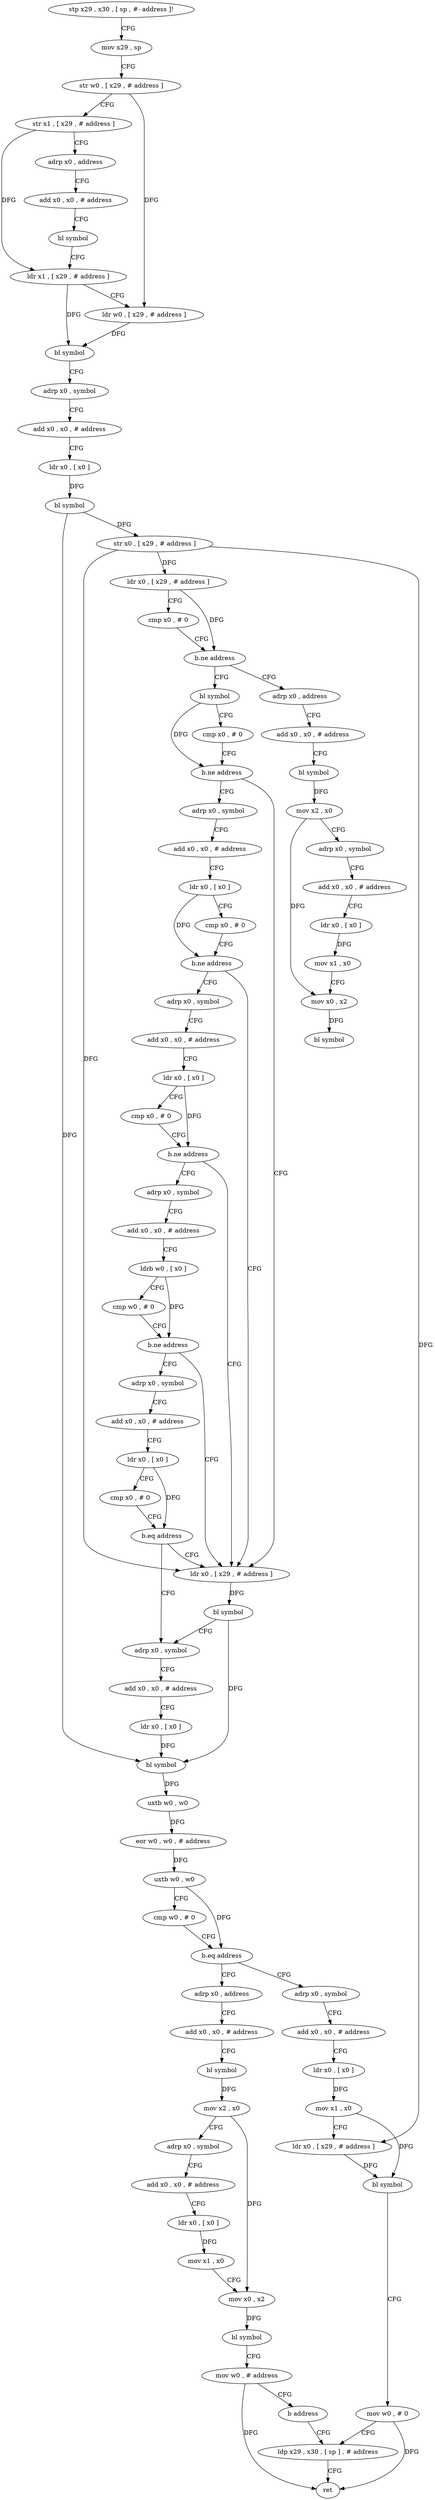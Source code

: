 digraph "func" {
"4220888" [label = "stp x29 , x30 , [ sp , #- address ]!" ]
"4220892" [label = "mov x29 , sp" ]
"4220896" [label = "str w0 , [ x29 , # address ]" ]
"4220900" [label = "str x1 , [ x29 , # address ]" ]
"4220904" [label = "adrp x0 , address" ]
"4220908" [label = "add x0 , x0 , # address" ]
"4220912" [label = "bl symbol" ]
"4220916" [label = "ldr x1 , [ x29 , # address ]" ]
"4220920" [label = "ldr w0 , [ x29 , # address ]" ]
"4220924" [label = "bl symbol" ]
"4220928" [label = "adrp x0 , symbol" ]
"4220932" [label = "add x0 , x0 , # address" ]
"4220936" [label = "ldr x0 , [ x0 ]" ]
"4220940" [label = "bl symbol" ]
"4220944" [label = "str x0 , [ x29 , # address ]" ]
"4220948" [label = "ldr x0 , [ x29 , # address ]" ]
"4220952" [label = "cmp x0 , # 0" ]
"4220956" [label = "b.ne address" ]
"4221000" [label = "bl symbol" ]
"4220960" [label = "adrp x0 , address" ]
"4221004" [label = "cmp x0 , # 0" ]
"4221008" [label = "b.ne address" ]
"4221092" [label = "ldr x0 , [ x29 , # address ]" ]
"4221012" [label = "adrp x0 , symbol" ]
"4220964" [label = "add x0 , x0 , # address" ]
"4220968" [label = "bl symbol" ]
"4220972" [label = "mov x2 , x0" ]
"4220976" [label = "adrp x0 , symbol" ]
"4220980" [label = "add x0 , x0 , # address" ]
"4220984" [label = "ldr x0 , [ x0 ]" ]
"4220988" [label = "mov x1 , x0" ]
"4220992" [label = "mov x0 , x2" ]
"4220996" [label = "bl symbol" ]
"4221096" [label = "bl symbol" ]
"4221100" [label = "adrp x0 , symbol" ]
"4221016" [label = "add x0 , x0 , # address" ]
"4221020" [label = "ldr x0 , [ x0 ]" ]
"4221024" [label = "cmp x0 , # 0" ]
"4221028" [label = "b.ne address" ]
"4221032" [label = "adrp x0 , symbol" ]
"4221184" [label = "adrp x0 , symbol" ]
"4221188" [label = "add x0 , x0 , # address" ]
"4221192" [label = "ldr x0 , [ x0 ]" ]
"4221196" [label = "mov x1 , x0" ]
"4221200" [label = "ldr x0 , [ x29 , # address ]" ]
"4221204" [label = "bl symbol" ]
"4221208" [label = "mov w0 , # 0" ]
"4221212" [label = "ldp x29 , x30 , [ sp ] , # address" ]
"4221136" [label = "adrp x0 , address" ]
"4221140" [label = "add x0 , x0 , # address" ]
"4221144" [label = "bl symbol" ]
"4221148" [label = "mov x2 , x0" ]
"4221152" [label = "adrp x0 , symbol" ]
"4221156" [label = "add x0 , x0 , # address" ]
"4221160" [label = "ldr x0 , [ x0 ]" ]
"4221164" [label = "mov x1 , x0" ]
"4221168" [label = "mov x0 , x2" ]
"4221172" [label = "bl symbol" ]
"4221176" [label = "mov w0 , # address" ]
"4221180" [label = "b address" ]
"4221036" [label = "add x0 , x0 , # address" ]
"4221040" [label = "ldr x0 , [ x0 ]" ]
"4221044" [label = "cmp x0 , # 0" ]
"4221048" [label = "b.ne address" ]
"4221052" [label = "adrp x0 , symbol" ]
"4221216" [label = "ret" ]
"4221056" [label = "add x0 , x0 , # address" ]
"4221060" [label = "ldrb w0 , [ x0 ]" ]
"4221064" [label = "cmp w0 , # 0" ]
"4221068" [label = "b.ne address" ]
"4221072" [label = "adrp x0 , symbol" ]
"4221076" [label = "add x0 , x0 , # address" ]
"4221080" [label = "ldr x0 , [ x0 ]" ]
"4221084" [label = "cmp x0 , # 0" ]
"4221088" [label = "b.eq address" ]
"4221104" [label = "add x0 , x0 , # address" ]
"4221108" [label = "ldr x0 , [ x0 ]" ]
"4221112" [label = "bl symbol" ]
"4221116" [label = "uxtb w0 , w0" ]
"4221120" [label = "eor w0 , w0 , # address" ]
"4221124" [label = "uxtb w0 , w0" ]
"4221128" [label = "cmp w0 , # 0" ]
"4221132" [label = "b.eq address" ]
"4220888" -> "4220892" [ label = "CFG" ]
"4220892" -> "4220896" [ label = "CFG" ]
"4220896" -> "4220900" [ label = "CFG" ]
"4220896" -> "4220920" [ label = "DFG" ]
"4220900" -> "4220904" [ label = "CFG" ]
"4220900" -> "4220916" [ label = "DFG" ]
"4220904" -> "4220908" [ label = "CFG" ]
"4220908" -> "4220912" [ label = "CFG" ]
"4220912" -> "4220916" [ label = "CFG" ]
"4220916" -> "4220920" [ label = "CFG" ]
"4220916" -> "4220924" [ label = "DFG" ]
"4220920" -> "4220924" [ label = "DFG" ]
"4220924" -> "4220928" [ label = "CFG" ]
"4220928" -> "4220932" [ label = "CFG" ]
"4220932" -> "4220936" [ label = "CFG" ]
"4220936" -> "4220940" [ label = "DFG" ]
"4220940" -> "4220944" [ label = "DFG" ]
"4220940" -> "4221112" [ label = "DFG" ]
"4220944" -> "4220948" [ label = "DFG" ]
"4220944" -> "4221092" [ label = "DFG" ]
"4220944" -> "4221200" [ label = "DFG" ]
"4220948" -> "4220952" [ label = "CFG" ]
"4220948" -> "4220956" [ label = "DFG" ]
"4220952" -> "4220956" [ label = "CFG" ]
"4220956" -> "4221000" [ label = "CFG" ]
"4220956" -> "4220960" [ label = "CFG" ]
"4221000" -> "4221004" [ label = "CFG" ]
"4221000" -> "4221008" [ label = "DFG" ]
"4220960" -> "4220964" [ label = "CFG" ]
"4221004" -> "4221008" [ label = "CFG" ]
"4221008" -> "4221092" [ label = "CFG" ]
"4221008" -> "4221012" [ label = "CFG" ]
"4221092" -> "4221096" [ label = "DFG" ]
"4221012" -> "4221016" [ label = "CFG" ]
"4220964" -> "4220968" [ label = "CFG" ]
"4220968" -> "4220972" [ label = "DFG" ]
"4220972" -> "4220976" [ label = "CFG" ]
"4220972" -> "4220992" [ label = "DFG" ]
"4220976" -> "4220980" [ label = "CFG" ]
"4220980" -> "4220984" [ label = "CFG" ]
"4220984" -> "4220988" [ label = "DFG" ]
"4220988" -> "4220992" [ label = "CFG" ]
"4220992" -> "4220996" [ label = "DFG" ]
"4221096" -> "4221100" [ label = "CFG" ]
"4221096" -> "4221112" [ label = "DFG" ]
"4221100" -> "4221104" [ label = "CFG" ]
"4221016" -> "4221020" [ label = "CFG" ]
"4221020" -> "4221024" [ label = "CFG" ]
"4221020" -> "4221028" [ label = "DFG" ]
"4221024" -> "4221028" [ label = "CFG" ]
"4221028" -> "4221092" [ label = "CFG" ]
"4221028" -> "4221032" [ label = "CFG" ]
"4221032" -> "4221036" [ label = "CFG" ]
"4221184" -> "4221188" [ label = "CFG" ]
"4221188" -> "4221192" [ label = "CFG" ]
"4221192" -> "4221196" [ label = "DFG" ]
"4221196" -> "4221200" [ label = "CFG" ]
"4221196" -> "4221204" [ label = "DFG" ]
"4221200" -> "4221204" [ label = "DFG" ]
"4221204" -> "4221208" [ label = "CFG" ]
"4221208" -> "4221212" [ label = "CFG" ]
"4221208" -> "4221216" [ label = "DFG" ]
"4221212" -> "4221216" [ label = "CFG" ]
"4221136" -> "4221140" [ label = "CFG" ]
"4221140" -> "4221144" [ label = "CFG" ]
"4221144" -> "4221148" [ label = "DFG" ]
"4221148" -> "4221152" [ label = "CFG" ]
"4221148" -> "4221168" [ label = "DFG" ]
"4221152" -> "4221156" [ label = "CFG" ]
"4221156" -> "4221160" [ label = "CFG" ]
"4221160" -> "4221164" [ label = "DFG" ]
"4221164" -> "4221168" [ label = "CFG" ]
"4221168" -> "4221172" [ label = "DFG" ]
"4221172" -> "4221176" [ label = "CFG" ]
"4221176" -> "4221180" [ label = "CFG" ]
"4221176" -> "4221216" [ label = "DFG" ]
"4221180" -> "4221212" [ label = "CFG" ]
"4221036" -> "4221040" [ label = "CFG" ]
"4221040" -> "4221044" [ label = "CFG" ]
"4221040" -> "4221048" [ label = "DFG" ]
"4221044" -> "4221048" [ label = "CFG" ]
"4221048" -> "4221092" [ label = "CFG" ]
"4221048" -> "4221052" [ label = "CFG" ]
"4221052" -> "4221056" [ label = "CFG" ]
"4221056" -> "4221060" [ label = "CFG" ]
"4221060" -> "4221064" [ label = "CFG" ]
"4221060" -> "4221068" [ label = "DFG" ]
"4221064" -> "4221068" [ label = "CFG" ]
"4221068" -> "4221092" [ label = "CFG" ]
"4221068" -> "4221072" [ label = "CFG" ]
"4221072" -> "4221076" [ label = "CFG" ]
"4221076" -> "4221080" [ label = "CFG" ]
"4221080" -> "4221084" [ label = "CFG" ]
"4221080" -> "4221088" [ label = "DFG" ]
"4221084" -> "4221088" [ label = "CFG" ]
"4221088" -> "4221100" [ label = "CFG" ]
"4221088" -> "4221092" [ label = "CFG" ]
"4221104" -> "4221108" [ label = "CFG" ]
"4221108" -> "4221112" [ label = "DFG" ]
"4221112" -> "4221116" [ label = "DFG" ]
"4221116" -> "4221120" [ label = "DFG" ]
"4221120" -> "4221124" [ label = "DFG" ]
"4221124" -> "4221128" [ label = "CFG" ]
"4221124" -> "4221132" [ label = "DFG" ]
"4221128" -> "4221132" [ label = "CFG" ]
"4221132" -> "4221184" [ label = "CFG" ]
"4221132" -> "4221136" [ label = "CFG" ]
}
